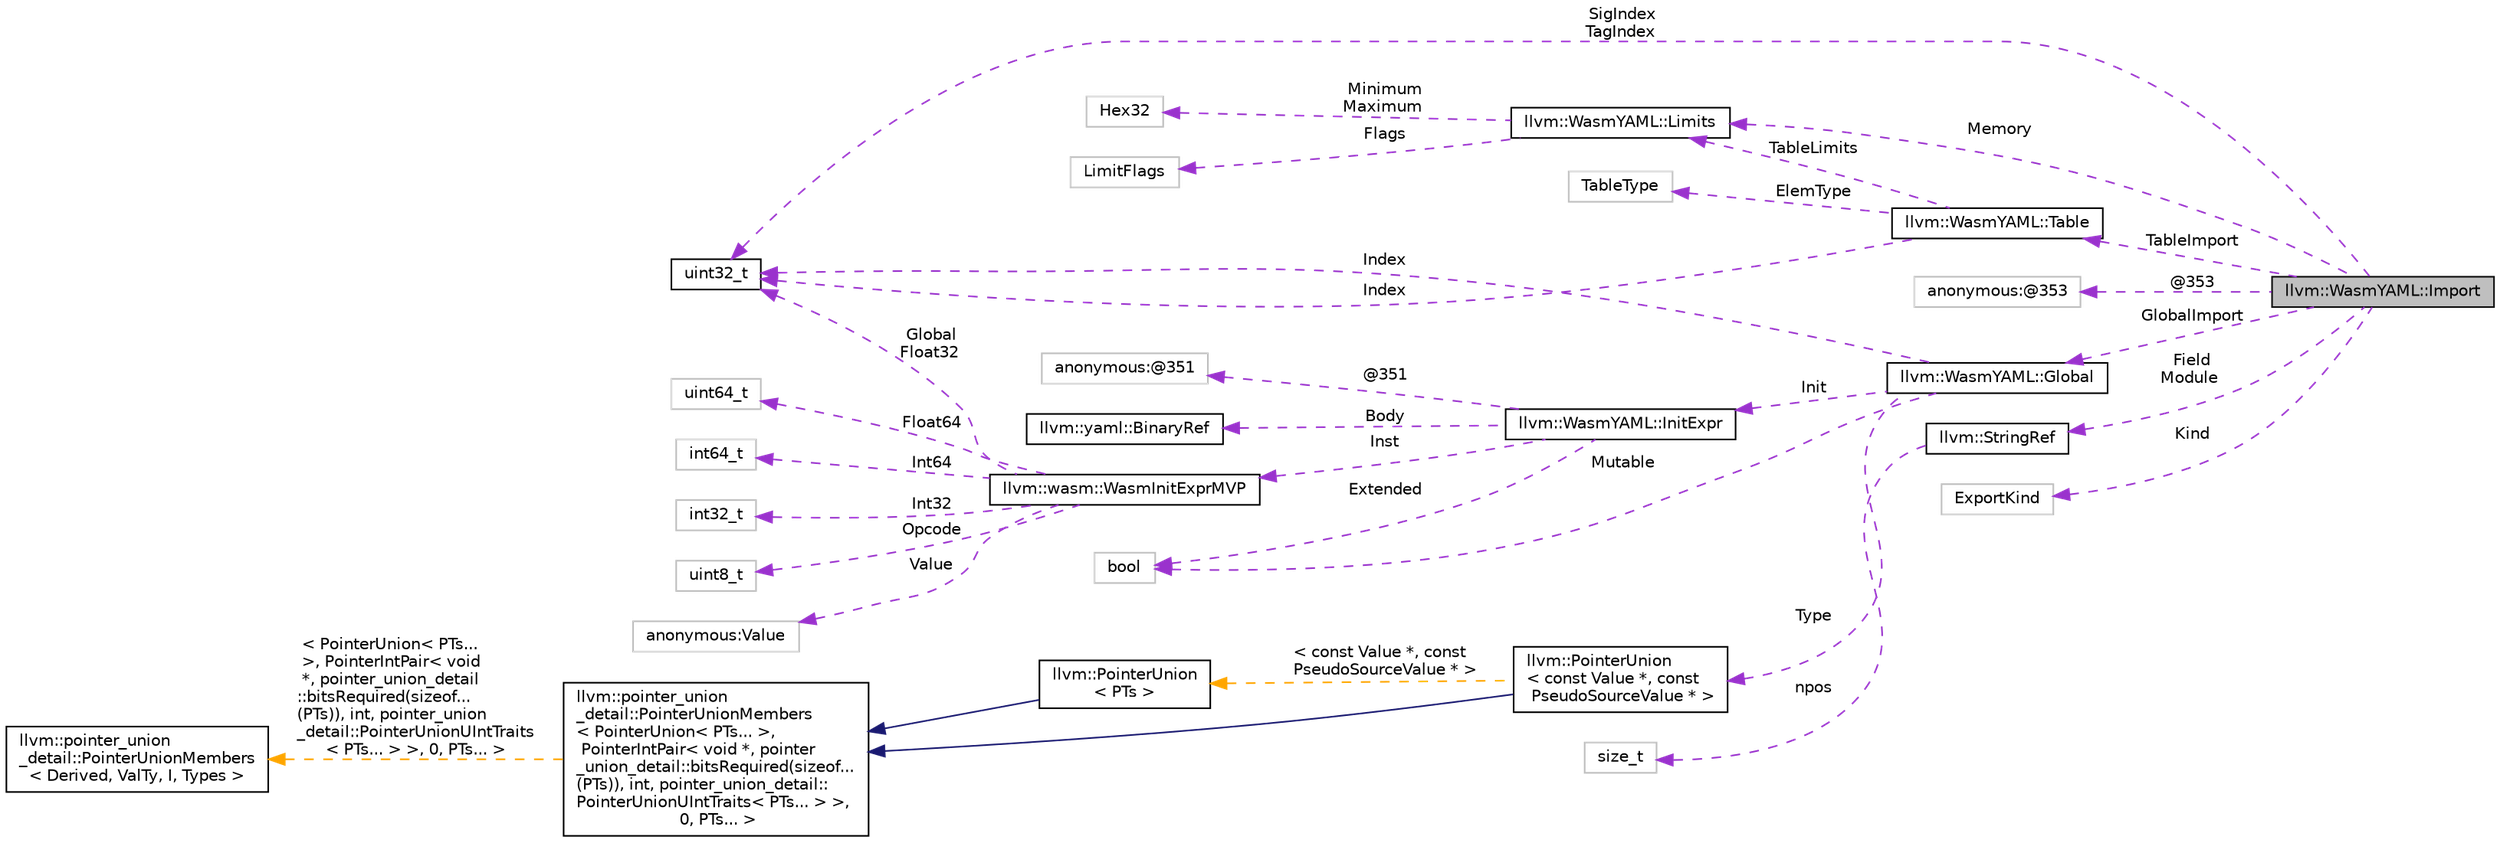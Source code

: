 digraph "llvm::WasmYAML::Import"
{
 // LATEX_PDF_SIZE
  bgcolor="transparent";
  edge [fontname="Helvetica",fontsize="10",labelfontname="Helvetica",labelfontsize="10"];
  node [fontname="Helvetica",fontsize="10",shape=record];
  rankdir="LR";
  Node1 [label="llvm::WasmYAML::Import",height=0.2,width=0.4,color="black", fillcolor="grey75", style="filled", fontcolor="black",tooltip=" "];
  Node2 -> Node1 [dir="back",color="darkorchid3",fontsize="10",style="dashed",label=" TableImport" ,fontname="Helvetica"];
  Node2 [label="llvm::WasmYAML::Table",height=0.2,width=0.4,color="black",URL="$structllvm_1_1WasmYAML_1_1Table.html",tooltip=" "];
  Node3 -> Node2 [dir="back",color="darkorchid3",fontsize="10",style="dashed",label=" TableLimits" ,fontname="Helvetica"];
  Node3 [label="llvm::WasmYAML::Limits",height=0.2,width=0.4,color="black",URL="$structllvm_1_1WasmYAML_1_1Limits.html",tooltip=" "];
  Node4 -> Node3 [dir="back",color="darkorchid3",fontsize="10",style="dashed",label=" Flags" ,fontname="Helvetica"];
  Node4 [label="LimitFlags",height=0.2,width=0.4,color="grey75",tooltip=" "];
  Node5 -> Node3 [dir="back",color="darkorchid3",fontsize="10",style="dashed",label=" Minimum\nMaximum" ,fontname="Helvetica"];
  Node5 [label="Hex32",height=0.2,width=0.4,color="grey75",tooltip=" "];
  Node6 -> Node2 [dir="back",color="darkorchid3",fontsize="10",style="dashed",label=" Index" ,fontname="Helvetica"];
  Node6 [label="uint32_t",height=0.2,width=0.4,color="black",URL="$classuint32__t.html",tooltip=" "];
  Node7 -> Node2 [dir="back",color="darkorchid3",fontsize="10",style="dashed",label=" ElemType" ,fontname="Helvetica"];
  Node7 [label="TableType",height=0.2,width=0.4,color="grey75",tooltip=" "];
  Node3 -> Node1 [dir="back",color="darkorchid3",fontsize="10",style="dashed",label=" Memory" ,fontname="Helvetica"];
  Node8 -> Node1 [dir="back",color="darkorchid3",fontsize="10",style="dashed",label=" @353" ,fontname="Helvetica"];
  Node8 [label="anonymous:@353",height=0.2,width=0.4,color="grey75",tooltip=" "];
  Node6 -> Node1 [dir="back",color="darkorchid3",fontsize="10",style="dashed",label=" SigIndex\nTagIndex" ,fontname="Helvetica"];
  Node9 -> Node1 [dir="back",color="darkorchid3",fontsize="10",style="dashed",label=" GlobalImport" ,fontname="Helvetica"];
  Node9 [label="llvm::WasmYAML::Global",height=0.2,width=0.4,color="black",URL="$structllvm_1_1WasmYAML_1_1Global.html",tooltip=" "];
  Node10 -> Node9 [dir="back",color="darkorchid3",fontsize="10",style="dashed",label=" Init" ,fontname="Helvetica"];
  Node10 [label="llvm::WasmYAML::InitExpr",height=0.2,width=0.4,color="black",URL="$structllvm_1_1WasmYAML_1_1InitExpr.html",tooltip=" "];
  Node11 -> Node10 [dir="back",color="darkorchid3",fontsize="10",style="dashed",label=" @351" ,fontname="Helvetica"];
  Node11 [label="anonymous:@351",height=0.2,width=0.4,color="grey75",tooltip=" "];
  Node12 -> Node10 [dir="back",color="darkorchid3",fontsize="10",style="dashed",label=" Inst" ,fontname="Helvetica"];
  Node12 [label="llvm::wasm::WasmInitExprMVP",height=0.2,width=0.4,color="black",URL="$structllvm_1_1wasm_1_1WasmInitExprMVP.html",tooltip=" "];
  Node13 -> Node12 [dir="back",color="darkorchid3",fontsize="10",style="dashed",label=" Float64" ,fontname="Helvetica"];
  Node13 [label="uint64_t",height=0.2,width=0.4,color="grey75",tooltip=" "];
  Node14 -> Node12 [dir="back",color="darkorchid3",fontsize="10",style="dashed",label=" Int64" ,fontname="Helvetica"];
  Node14 [label="int64_t",height=0.2,width=0.4,color="grey75",tooltip=" "];
  Node15 -> Node12 [dir="back",color="darkorchid3",fontsize="10",style="dashed",label=" Int32" ,fontname="Helvetica"];
  Node15 [label="int32_t",height=0.2,width=0.4,color="grey75",tooltip=" "];
  Node6 -> Node12 [dir="back",color="darkorchid3",fontsize="10",style="dashed",label=" Global\nFloat32" ,fontname="Helvetica"];
  Node16 -> Node12 [dir="back",color="darkorchid3",fontsize="10",style="dashed",label=" Opcode" ,fontname="Helvetica"];
  Node16 [label="uint8_t",height=0.2,width=0.4,color="grey75",tooltip=" "];
  Node17 -> Node12 [dir="back",color="darkorchid3",fontsize="10",style="dashed",label=" Value" ,fontname="Helvetica"];
  Node17 [label="anonymous:Value",height=0.2,width=0.4,color="grey75",tooltip=" "];
  Node18 -> Node10 [dir="back",color="darkorchid3",fontsize="10",style="dashed",label=" Body" ,fontname="Helvetica"];
  Node18 [label="llvm::yaml::BinaryRef",height=0.2,width=0.4,color="black",URL="$classllvm_1_1yaml_1_1BinaryRef.html",tooltip="Specialized YAMLIO scalar type for representing a binary blob."];
  Node19 -> Node10 [dir="back",color="darkorchid3",fontsize="10",style="dashed",label=" Extended" ,fontname="Helvetica"];
  Node19 [label="bool",height=0.2,width=0.4,color="grey75",tooltip=" "];
  Node6 -> Node9 [dir="back",color="darkorchid3",fontsize="10",style="dashed",label=" Index" ,fontname="Helvetica"];
  Node19 -> Node9 [dir="back",color="darkorchid3",fontsize="10",style="dashed",label=" Mutable" ,fontname="Helvetica"];
  Node20 -> Node9 [dir="back",color="darkorchid3",fontsize="10",style="dashed",label=" Type" ,fontname="Helvetica"];
  Node20 [label="llvm::PointerUnion\l\< const Value *, const\l PseudoSourceValue * \>",height=0.2,width=0.4,color="black",URL="$classllvm_1_1PointerUnion.html",tooltip=" "];
  Node21 -> Node20 [dir="back",color="midnightblue",fontsize="10",style="solid",fontname="Helvetica"];
  Node21 [label="llvm::pointer_union\l_detail::PointerUnionMembers\l\< PointerUnion\< PTs... \>,\l PointerIntPair\< void *, pointer\l_union_detail::bitsRequired(sizeof...\l(PTs)), int, pointer_union_detail::\lPointerUnionUIntTraits\< PTs... \> \>,\l 0, PTs... \>",height=0.2,width=0.4,color="black",URL="$classllvm_1_1pointer__union__detail_1_1PointerUnionMembers.html",tooltip=" "];
  Node22 -> Node21 [dir="back",color="orange",fontsize="10",style="dashed",label=" \< PointerUnion\< PTs...\l \>, PointerIntPair\< void\l *, pointer_union_detail\l::bitsRequired(sizeof...\l(PTs)), int, pointer_union\l_detail::PointerUnionUIntTraits\l\< PTs... \> \>, 0, PTs... \>" ,fontname="Helvetica"];
  Node22 [label="llvm::pointer_union\l_detail::PointerUnionMembers\l\< Derived, ValTy, I, Types \>",height=0.2,width=0.4,color="black",URL="$classllvm_1_1pointer__union__detail_1_1PointerUnionMembers.html",tooltip=" "];
  Node23 -> Node20 [dir="back",color="orange",fontsize="10",style="dashed",label=" \< const Value *, const\l PseudoSourceValue * \>" ,fontname="Helvetica"];
  Node23 [label="llvm::PointerUnion\l\< PTs \>",height=0.2,width=0.4,color="black",URL="$classllvm_1_1PointerUnion.html",tooltip="A discriminated union of two or more pointer types, with the discriminator in the low bit of the poin..."];
  Node21 -> Node23 [dir="back",color="midnightblue",fontsize="10",style="solid",fontname="Helvetica"];
  Node24 -> Node1 [dir="back",color="darkorchid3",fontsize="10",style="dashed",label=" Field\nModule" ,fontname="Helvetica"];
  Node24 [label="llvm::StringRef",height=0.2,width=0.4,color="black",URL="$classllvm_1_1StringRef.html",tooltip="StringRef - Represent a constant reference to a string, i.e."];
  Node25 -> Node24 [dir="back",color="darkorchid3",fontsize="10",style="dashed",label=" npos" ,fontname="Helvetica"];
  Node25 [label="size_t",height=0.2,width=0.4,color="grey75",tooltip=" "];
  Node26 -> Node1 [dir="back",color="darkorchid3",fontsize="10",style="dashed",label=" Kind" ,fontname="Helvetica"];
  Node26 [label="ExportKind",height=0.2,width=0.4,color="grey75",tooltip=" "];
}
